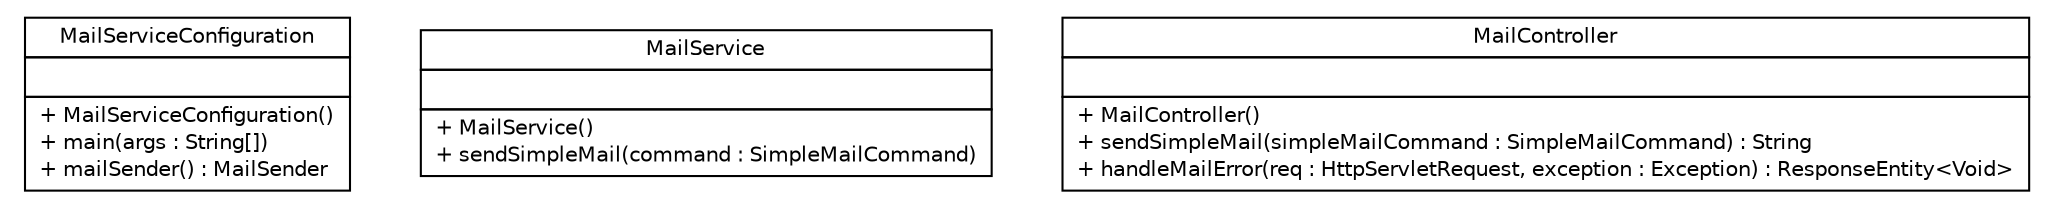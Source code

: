 #!/usr/local/bin/dot
#
# Class diagram 
# Generated by UMLGraph version R5_6 (http://www.umlgraph.org/)
#

digraph G {
	edge [fontname="Helvetica",fontsize=10,labelfontname="Helvetica",labelfontsize=10];
	node [fontname="Helvetica",fontsize=10,shape=plaintext];
	nodesep=0.25;
	ranksep=0.5;
	// broadcaststudio.spring.services.mail.MailServiceConfiguration
	c6 [label=<<table title="broadcaststudio.spring.services.mail.MailServiceConfiguration" border="0" cellborder="1" cellspacing="0" cellpadding="2" port="p" href="./MailServiceConfiguration.html">
		<tr><td><table border="0" cellspacing="0" cellpadding="1">
<tr><td align="center" balign="center"> MailServiceConfiguration </td></tr>
		</table></td></tr>
		<tr><td><table border="0" cellspacing="0" cellpadding="1">
<tr><td align="left" balign="left">  </td></tr>
		</table></td></tr>
		<tr><td><table border="0" cellspacing="0" cellpadding="1">
<tr><td align="left" balign="left"> + MailServiceConfiguration() </td></tr>
<tr><td align="left" balign="left"> + main(args : String[]) </td></tr>
<tr><td align="left" balign="left"> + mailSender() : MailSender </td></tr>
		</table></td></tr>
		</table>>, URL="./MailServiceConfiguration.html", fontname="Helvetica", fontcolor="black", fontsize=10.0];
	// broadcaststudio.spring.services.mail.MailService
	c7 [label=<<table title="broadcaststudio.spring.services.mail.MailService" border="0" cellborder="1" cellspacing="0" cellpadding="2" port="p" href="./MailService.html">
		<tr><td><table border="0" cellspacing="0" cellpadding="1">
<tr><td align="center" balign="center"> MailService </td></tr>
		</table></td></tr>
		<tr><td><table border="0" cellspacing="0" cellpadding="1">
<tr><td align="left" balign="left">  </td></tr>
		</table></td></tr>
		<tr><td><table border="0" cellspacing="0" cellpadding="1">
<tr><td align="left" balign="left"> + MailService() </td></tr>
<tr><td align="left" balign="left"> + sendSimpleMail(command : SimpleMailCommand) </td></tr>
		</table></td></tr>
		</table>>, URL="./MailService.html", fontname="Helvetica", fontcolor="black", fontsize=10.0];
	// broadcaststudio.spring.services.mail.MailController
	c8 [label=<<table title="broadcaststudio.spring.services.mail.MailController" border="0" cellborder="1" cellspacing="0" cellpadding="2" port="p" href="./MailController.html">
		<tr><td><table border="0" cellspacing="0" cellpadding="1">
<tr><td align="center" balign="center"> MailController </td></tr>
		</table></td></tr>
		<tr><td><table border="0" cellspacing="0" cellpadding="1">
<tr><td align="left" balign="left">  </td></tr>
		</table></td></tr>
		<tr><td><table border="0" cellspacing="0" cellpadding="1">
<tr><td align="left" balign="left"> + MailController() </td></tr>
<tr><td align="left" balign="left"> + sendSimpleMail(simpleMailCommand : SimpleMailCommand) : String </td></tr>
<tr><td align="left" balign="left"> + handleMailError(req : HttpServletRequest, exception : Exception) : ResponseEntity&lt;Void&gt; </td></tr>
		</table></td></tr>
		</table>>, URL="./MailController.html", fontname="Helvetica", fontcolor="black", fontsize=10.0];
}

